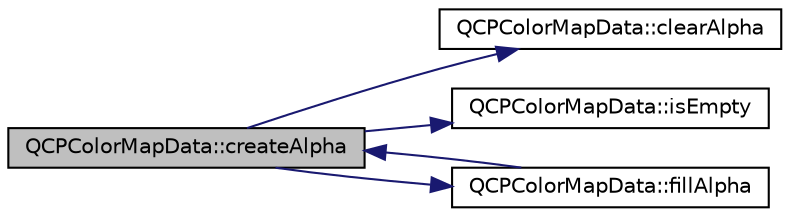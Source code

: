 digraph "QCPColorMapData::createAlpha"
{
  edge [fontname="Helvetica",fontsize="10",labelfontname="Helvetica",labelfontsize="10"];
  node [fontname="Helvetica",fontsize="10",shape=record];
  rankdir="LR";
  Node44 [label="QCPColorMapData::createAlpha",height=0.2,width=0.4,color="black", fillcolor="grey75", style="filled", fontcolor="black"];
  Node44 -> Node45 [color="midnightblue",fontsize="10",style="solid",fontname="Helvetica"];
  Node45 [label="QCPColorMapData::clearAlpha",height=0.2,width=0.4,color="black", fillcolor="white", style="filled",URL="$class_q_c_p_color_map_data.html#a14d08b9c3720cd719400079b86d3906b"];
  Node44 -> Node46 [color="midnightblue",fontsize="10",style="solid",fontname="Helvetica"];
  Node46 [label="QCPColorMapData::isEmpty",height=0.2,width=0.4,color="black", fillcolor="white", style="filled",URL="$class_q_c_p_color_map_data.html#aea88cc75a76ca571acf29b2ba8ac970d"];
  Node44 -> Node47 [color="midnightblue",fontsize="10",style="solid",fontname="Helvetica"];
  Node47 [label="QCPColorMapData::fillAlpha",height=0.2,width=0.4,color="black", fillcolor="white", style="filled",URL="$class_q_c_p_color_map_data.html#a93e2a549d7702bc849cd48a585294657"];
  Node47 -> Node44 [color="midnightblue",fontsize="10",style="solid",fontname="Helvetica"];
}
